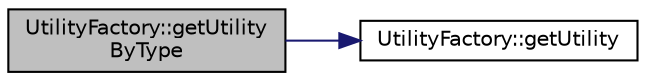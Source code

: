 digraph "UtilityFactory::getUtilityByType"
{
 // LATEX_PDF_SIZE
  edge [fontname="Helvetica",fontsize="10",labelfontname="Helvetica",labelfontsize="10"];
  node [fontname="Helvetica",fontsize="10",shape=record];
  rankdir="LR";
  Node1 [label="UtilityFactory::getUtility\lByType",height=0.2,width=0.4,color="black", fillcolor="grey75", style="filled", fontcolor="black",tooltip="Retrieves a utility flyweight instance by its numeric type."];
  Node1 -> Node2 [color="midnightblue",fontsize="10",style="solid",fontname="Helvetica"];
  Node2 [label="UtilityFactory::getUtility",height=0.2,width=0.4,color="black", fillcolor="white", style="filled",URL="$classUtilityFactory.html#a31d8feb83ff8e220fdd0464f7595c62a",tooltip="Retrieves a utility flyweight instance by its string name."];
}
